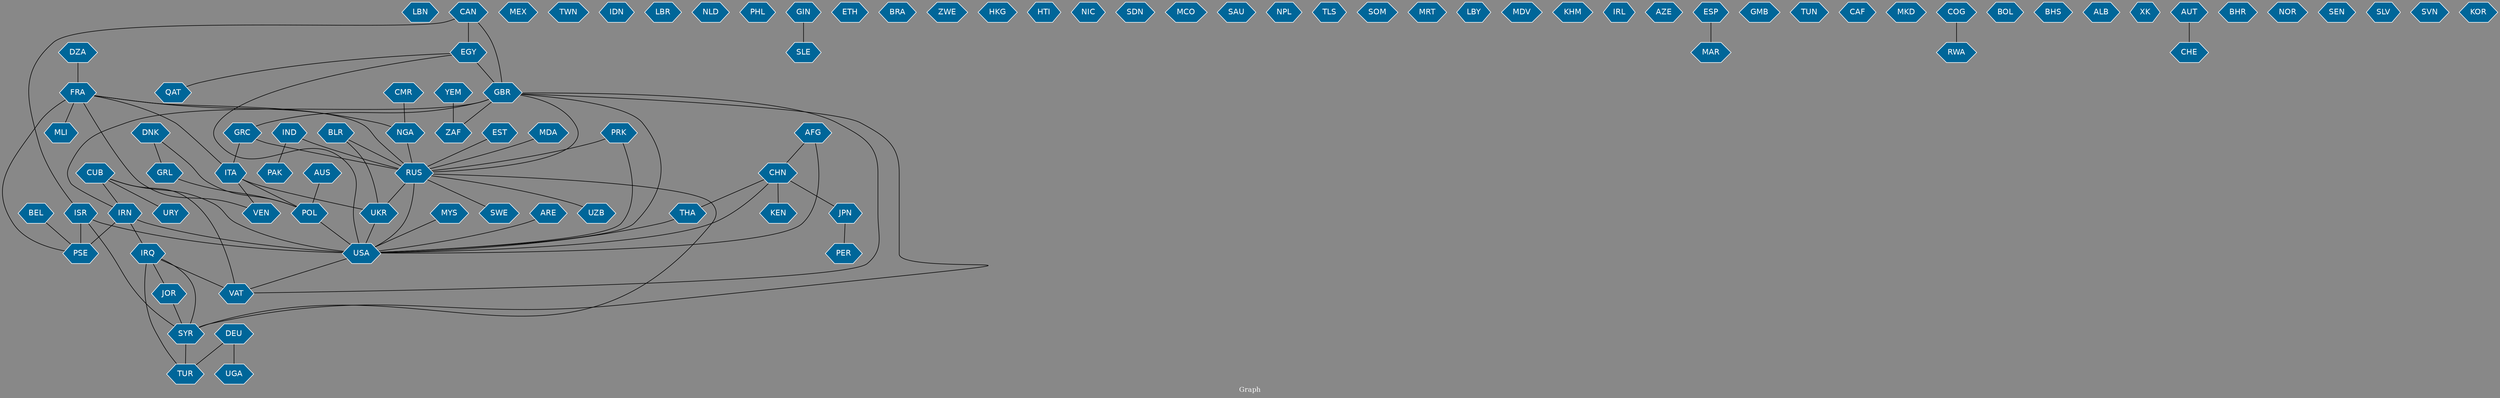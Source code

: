 // Countries together in item graph
graph {
	graph [bgcolor="#888888" fontcolor=white fontsize=12 label="Graph" outputorder=edgesfirst overlap=prism]
	node [color=white fillcolor="#006699" fontcolor=white fontname=Helvetica shape=hexagon style=filled]
	edge [arrowhead=open color=black fontcolor=white fontname=Courier fontsize=12]
		LBN [label=LBN]
		CUB [label=CUB]
		USA [label=USA]
		MEX [label=MEX]
		GBR [label=GBR]
		PAK [label=PAK]
		POL [label=POL]
		ITA [label=ITA]
		TUR [label=TUR]
		TWN [label=TWN]
		IDN [label=IDN]
		RUS [label=RUS]
		KEN [label=KEN]
		LBR [label=LBR]
		IRN [label=IRN]
		SYR [label=SYR]
		NLD [label=NLD]
		UKR [label=UKR]
		PHL [label=PHL]
		CHN [label=CHN]
		JPN [label=JPN]
		IRQ [label=IRQ]
		SLE [label=SLE]
		VAT [label=VAT]
		EGY [label=EGY]
		ETH [label=ETH]
		CAN [label=CAN]
		BRA [label=BRA]
		CMR [label=CMR]
		NGA [label=NGA]
		GIN [label=GIN]
		GRC [label=GRC]
		ZAF [label=ZAF]
		BEL [label=BEL]
		PSE [label=PSE]
		ZWE [label=ZWE]
		AFG [label=AFG]
		PER [label=PER]
		PRK [label=PRK]
		VEN [label=VEN]
		FRA [label=FRA]
		MYS [label=MYS]
		THA [label=THA]
		ISR [label=ISR]
		QAT [label=QAT]
		YEM [label=YEM]
		UZB [label=UZB]
		HKG [label=HKG]
		GRL [label=GRL]
		DNK [label=DNK]
		DEU [label=DEU]
		SWE [label=SWE]
		HTI [label=HTI]
		IND [label=IND]
		NIC [label=NIC]
		SDN [label=SDN]
		URY [label=URY]
		MCO [label=MCO]
		SAU [label=SAU]
		NPL [label=NPL]
		MLI [label=MLI]
		TLS [label=TLS]
		SOM [label=SOM]
		MRT [label=MRT]
		JOR [label=JOR]
		LBY [label=LBY]
		AUS [label=AUS]
		MDV [label=MDV]
		BLR [label=BLR]
		KHM [label=KHM]
		IRL [label=IRL]
		AZE [label=AZE]
		MAR [label=MAR]
		ESP [label=ESP]
		GMB [label=GMB]
		UGA [label=UGA]
		MDA [label=MDA]
		TUN [label=TUN]
		CAF [label=CAF]
		MKD [label=MKD]
		RWA [label=RWA]
		COG [label=COG]
		BOL [label=BOL]
		BHS [label=BHS]
		EST [label=EST]
		ALB [label=ALB]
		ARE [label=ARE]
		XK [label=XK]
		CHE [label=CHE]
		BHR [label=BHR]
		NOR [label=NOR]
		SEN [label=SEN]
		SLV [label=SLV]
		DZA [label=DZA]
		SVN [label=SVN]
		KOR [label=KOR]
		AUT [label=AUT]
			GRC -- RUS [weight=1]
			GRC -- ITA [weight=1]
			ITA -- VEN [weight=1]
			GBR -- IRN [weight=1]
			EGY -- USA [weight=1]
			CHN -- THA [weight=1]
			SYR -- TUR [weight=1]
			IRN -- PSE [weight=1]
			IRN -- IRQ [weight=3]
			CAN -- EGY [weight=2]
			EGY -- QAT [weight=1]
			CUB -- URY [weight=1]
			FRA -- PSE [weight=2]
			CHN -- KEN [weight=1]
			DNK -- GRL [weight=1]
			ISR -- SYR [weight=1]
			AFG -- CHN [weight=1]
			AUS -- POL [weight=1]
			UKR -- USA [weight=1]
			COG -- RWA [weight=1]
			THA -- USA [weight=1]
			IRQ -- TUR [weight=1]
			JPN -- PER [weight=1]
			RUS -- SYR [weight=1]
			BLR -- RUS [weight=1]
			ISR -- USA [weight=1]
			MYS -- USA [weight=1]
			IND -- RUS [weight=1]
			CUB -- USA [weight=5]
			AUT -- CHE [weight=1]
			ITA -- POL [weight=1]
			MDA -- RUS [weight=1]
			DEU -- TUR [weight=1]
			IND -- PAK [weight=1]
			AFG -- USA [weight=2]
			CAN -- GBR [weight=2]
			YEM -- ZAF [weight=2]
			IRQ -- JOR [weight=1]
			RUS -- USA [weight=1]
			DNK -- POL [weight=1]
			CHN -- JPN [weight=1]
			GIN -- SLE [weight=3]
			CHN -- USA [weight=1]
			EGY -- GBR [weight=3]
			CUB -- VAT [weight=2]
			RUS -- UKR [weight=10]
			ITA -- UKR [weight=1]
			RUS -- UZB [weight=1]
			IRQ -- SYR [weight=1]
			FRA -- RUS [weight=1]
			IRN -- USA [weight=2]
			FRA -- ITA [weight=1]
			FRA -- VEN [weight=1]
			FRA -- NGA [weight=1]
			USA -- VAT [weight=1]
			BEL -- PSE [weight=1]
			JOR -- SYR [weight=1]
			DZA -- FRA [weight=1]
			CAN -- ISR [weight=1]
			ESP -- MAR [weight=1]
			EST -- RUS [weight=1]
			GBR -- RUS [weight=1]
			NGA -- RUS [weight=1]
			CUB -- IRN [weight=1]
			DEU -- UGA [weight=1]
			PRK -- RUS [weight=3]
			FRA -- MLI [weight=2]
			GBR -- VAT [weight=1]
			RUS -- SWE [weight=2]
			PRK -- USA [weight=2]
			ISR -- PSE [weight=8]
			GBR -- GRC [weight=1]
			POL -- USA [weight=2]
			IRQ -- VAT [weight=1]
			GBR -- USA [weight=2]
			BLR -- UKR [weight=1]
			GBR -- ZAF [weight=2]
			ARE -- USA [weight=1]
			GBR -- SYR [weight=1]
			CMR -- NGA [weight=1]
			GRL -- POL [weight=1]
}